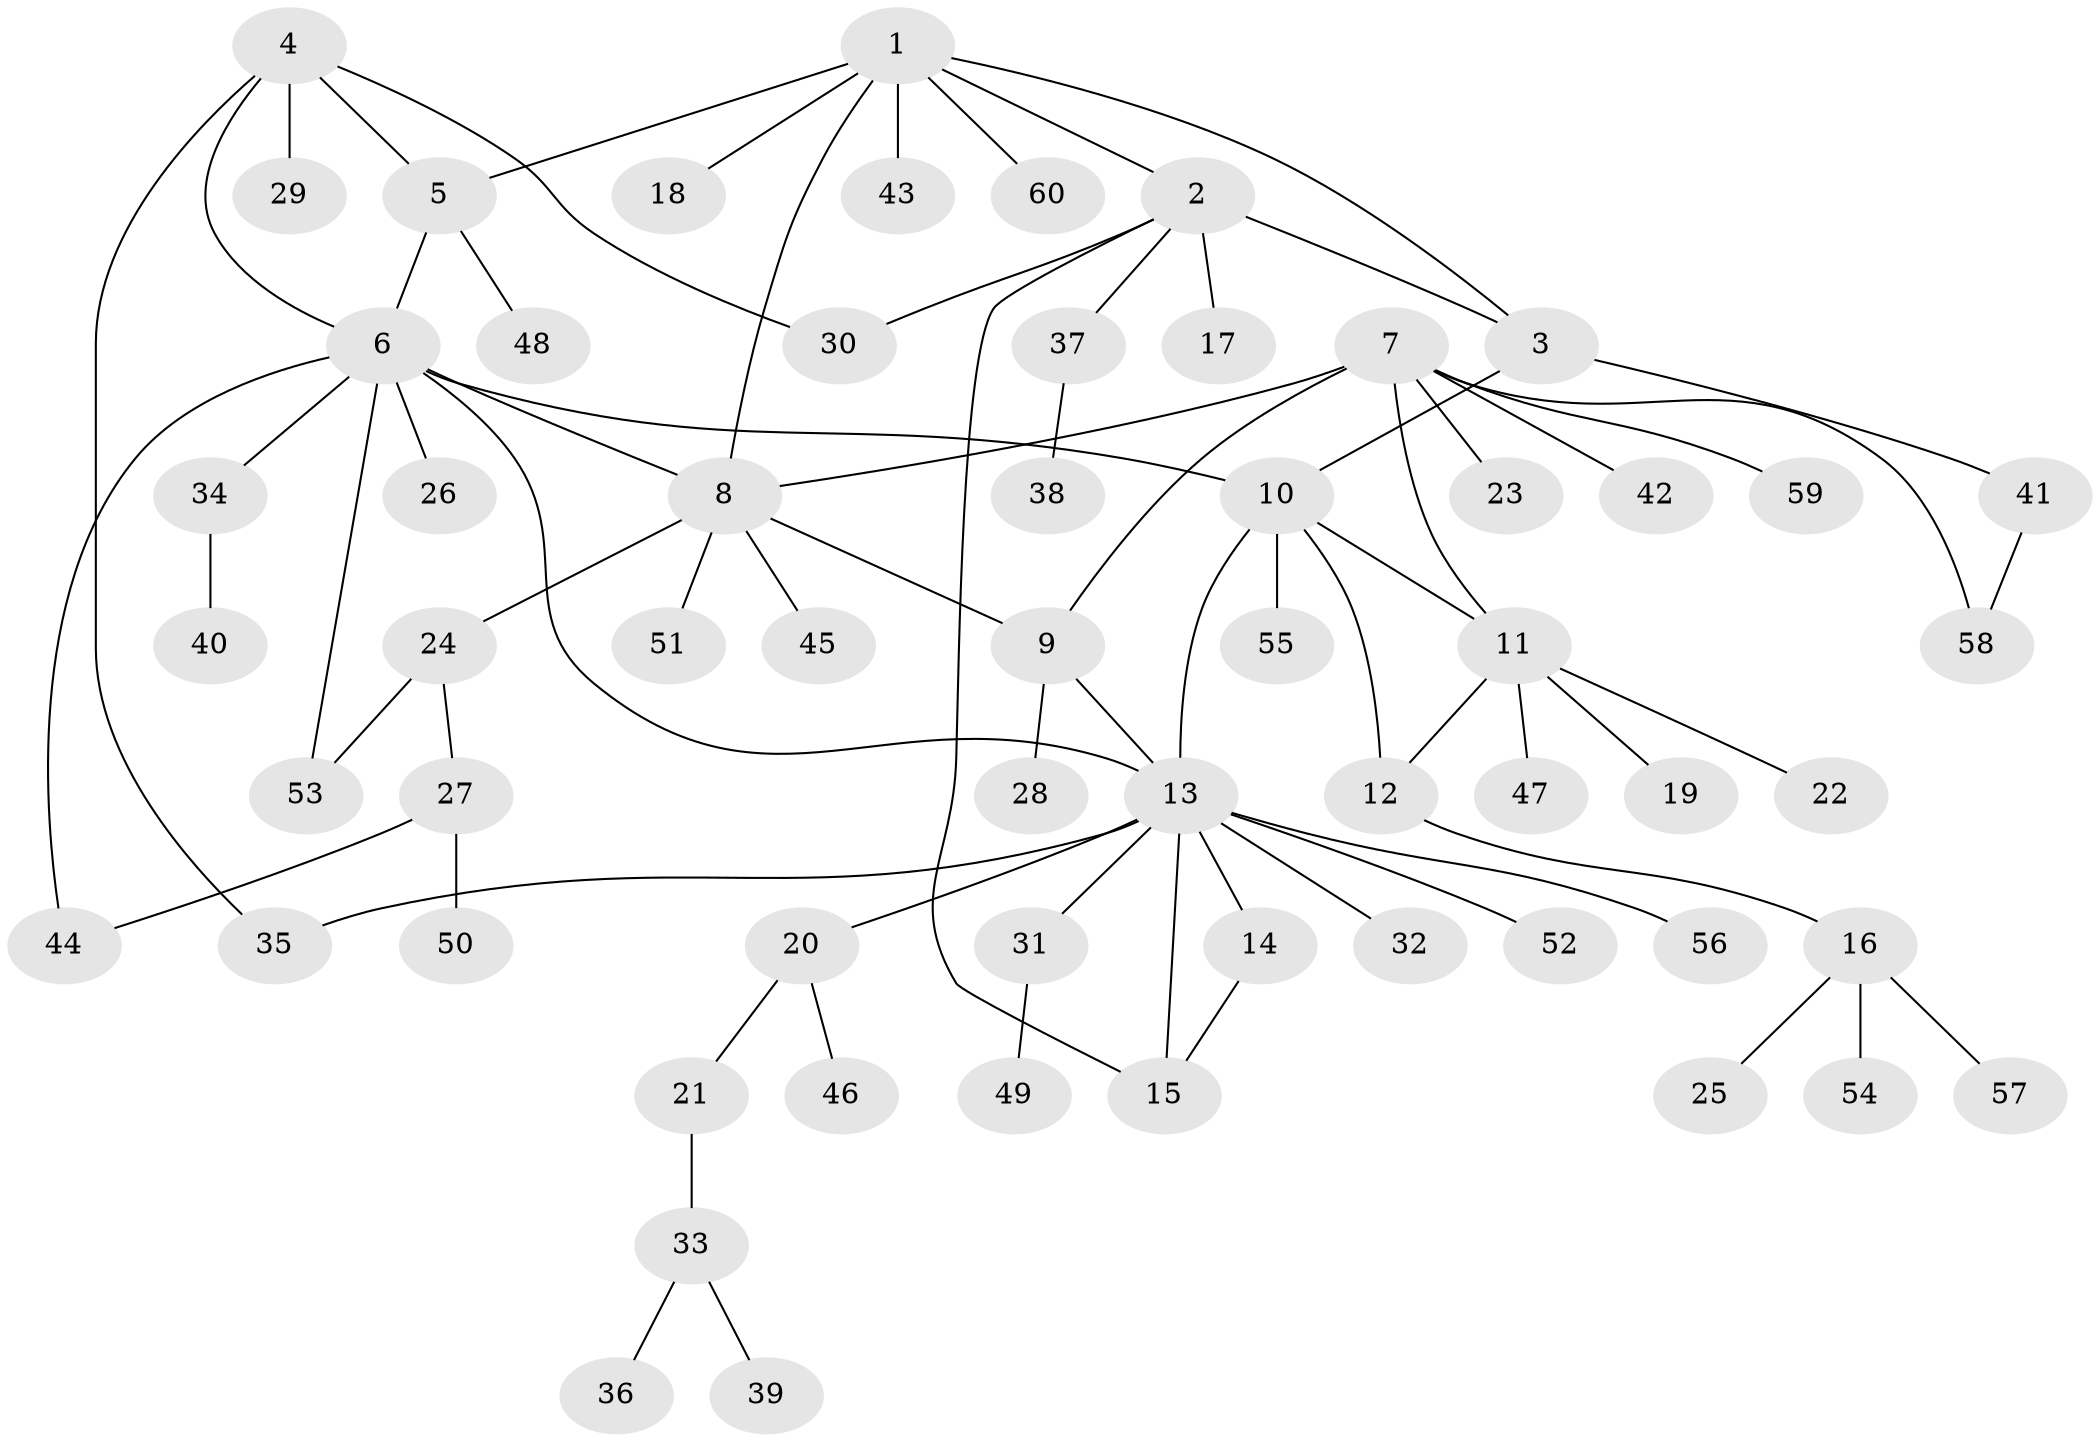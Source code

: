 // coarse degree distribution, {6: 0.075, 5: 0.1, 4: 0.05, 3: 0.075, 16: 0.025, 2: 0.2, 1: 0.475}
// Generated by graph-tools (version 1.1) at 2025/52/02/27/25 19:52:17]
// undirected, 60 vertices, 75 edges
graph export_dot {
graph [start="1"]
  node [color=gray90,style=filled];
  1;
  2;
  3;
  4;
  5;
  6;
  7;
  8;
  9;
  10;
  11;
  12;
  13;
  14;
  15;
  16;
  17;
  18;
  19;
  20;
  21;
  22;
  23;
  24;
  25;
  26;
  27;
  28;
  29;
  30;
  31;
  32;
  33;
  34;
  35;
  36;
  37;
  38;
  39;
  40;
  41;
  42;
  43;
  44;
  45;
  46;
  47;
  48;
  49;
  50;
  51;
  52;
  53;
  54;
  55;
  56;
  57;
  58;
  59;
  60;
  1 -- 2;
  1 -- 3;
  1 -- 5;
  1 -- 8;
  1 -- 18;
  1 -- 43;
  1 -- 60;
  2 -- 3;
  2 -- 15;
  2 -- 17;
  2 -- 30;
  2 -- 37;
  3 -- 10;
  3 -- 41;
  4 -- 5;
  4 -- 6;
  4 -- 29;
  4 -- 30;
  4 -- 35;
  5 -- 6;
  5 -- 48;
  6 -- 8;
  6 -- 10;
  6 -- 13;
  6 -- 26;
  6 -- 34;
  6 -- 44;
  6 -- 53;
  7 -- 8;
  7 -- 9;
  7 -- 11;
  7 -- 23;
  7 -- 42;
  7 -- 58;
  7 -- 59;
  8 -- 9;
  8 -- 24;
  8 -- 45;
  8 -- 51;
  9 -- 13;
  9 -- 28;
  10 -- 11;
  10 -- 12;
  10 -- 13;
  10 -- 55;
  11 -- 12;
  11 -- 19;
  11 -- 22;
  11 -- 47;
  12 -- 16;
  13 -- 14;
  13 -- 15;
  13 -- 20;
  13 -- 31;
  13 -- 32;
  13 -- 35;
  13 -- 52;
  13 -- 56;
  14 -- 15;
  16 -- 25;
  16 -- 54;
  16 -- 57;
  20 -- 21;
  20 -- 46;
  21 -- 33;
  24 -- 27;
  24 -- 53;
  27 -- 44;
  27 -- 50;
  31 -- 49;
  33 -- 36;
  33 -- 39;
  34 -- 40;
  37 -- 38;
  41 -- 58;
}
